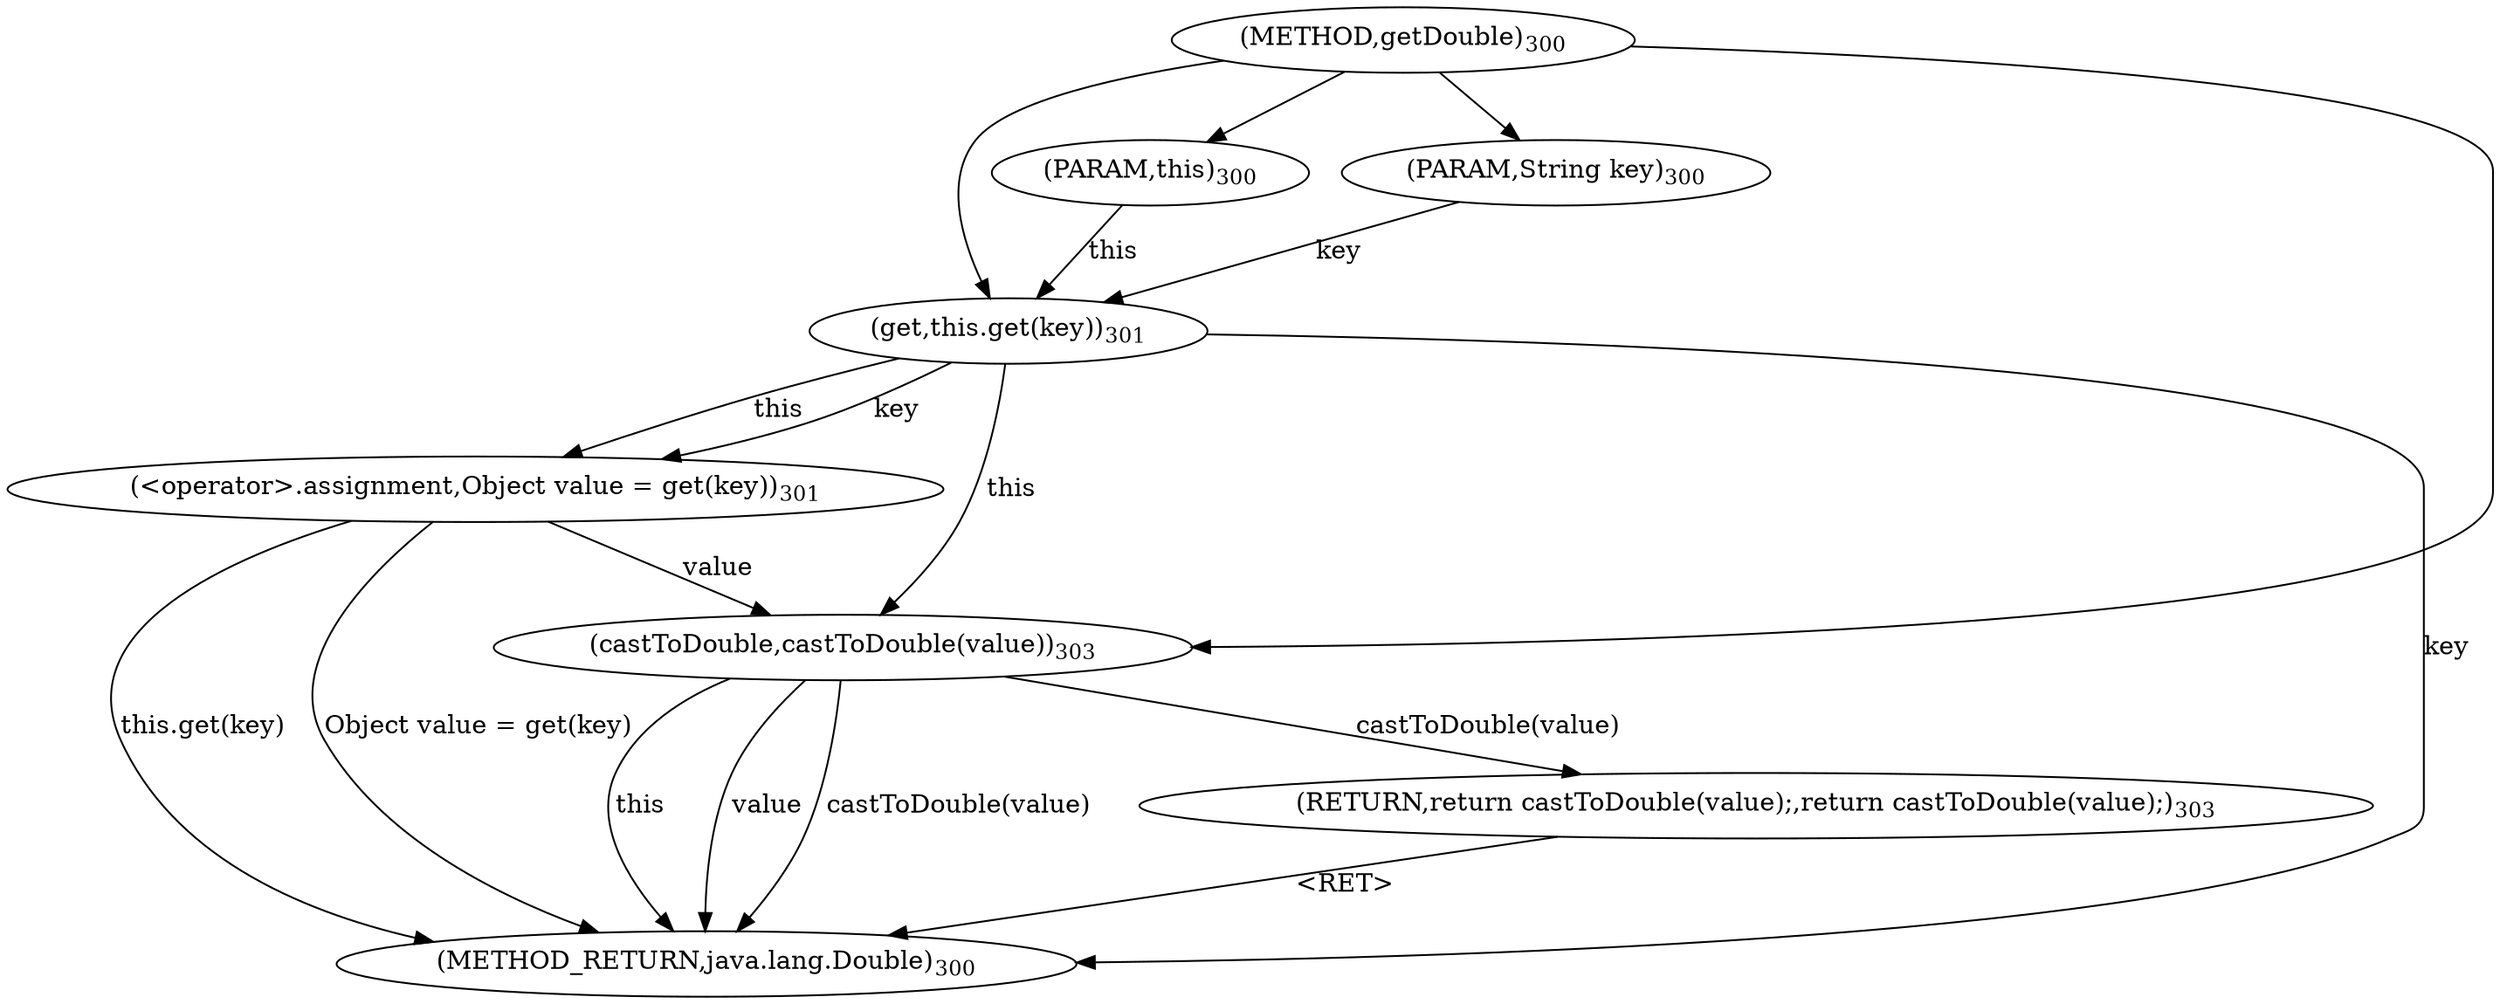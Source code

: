 digraph "getDouble" {  
"887" [label = <(METHOD,getDouble)<SUB>300</SUB>> ]
"900" [label = <(METHOD_RETURN,java.lang.Double)<SUB>300</SUB>> ]
"49" [label = <(PARAM,this)<SUB>300</SUB>> ]
"888" [label = <(PARAM,String key)<SUB>300</SUB>> ]
"891" [label = <(&lt;operator&gt;.assignment,Object value = get(key))<SUB>301</SUB>> ]
"895" [label = <(RETURN,return castToDouble(value);,return castToDouble(value);)<SUB>303</SUB>> ]
"891" [label = <(&lt;operator&gt;.assignment,Object value = get(key))<SUB>301</SUB>> ]
"891" [label = <(&lt;operator&gt;.assignment,Object value = get(key))<SUB>301</SUB>> ]
"896" [label = <(castToDouble,castToDouble(value))<SUB>303</SUB>> ]
"893" [label = <(get,this.get(key))<SUB>301</SUB>> ]
"893" [label = <(get,this.get(key))<SUB>301</SUB>> ]
"896" [label = <(castToDouble,castToDouble(value))<SUB>303</SUB>> ]
"896" [label = <(castToDouble,castToDouble(value))<SUB>303</SUB>> ]
  "895" -> "900"  [ label = "&lt;RET&gt;"] 
  "893" -> "900"  [ label = "key"] 
  "891" -> "900"  [ label = "this.get(key)"] 
  "891" -> "900"  [ label = "Object value = get(key)"] 
  "896" -> "900"  [ label = "this"] 
  "896" -> "900"  [ label = "value"] 
  "896" -> "900"  [ label = "castToDouble(value)"] 
  "887" -> "49" 
  "887" -> "888" 
  "893" -> "891"  [ label = "this"] 
  "893" -> "891"  [ label = "key"] 
  "896" -> "895"  [ label = "castToDouble(value)"] 
  "49" -> "893"  [ label = "this"] 
  "887" -> "893" 
  "888" -> "893"  [ label = "key"] 
  "893" -> "896"  [ label = "this"] 
  "887" -> "896" 
  "891" -> "896"  [ label = "value"] 
}
